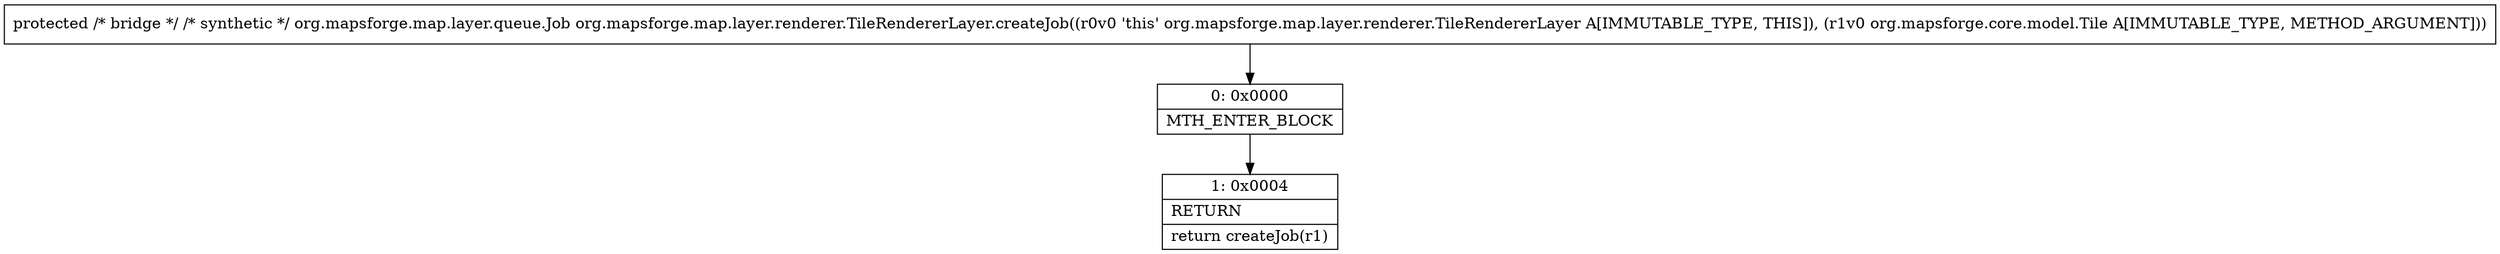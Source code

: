 digraph "CFG fororg.mapsforge.map.layer.renderer.TileRendererLayer.createJob(Lorg\/mapsforge\/core\/model\/Tile;)Lorg\/mapsforge\/map\/layer\/queue\/Job;" {
Node_0 [shape=record,label="{0\:\ 0x0000|MTH_ENTER_BLOCK\l}"];
Node_1 [shape=record,label="{1\:\ 0x0004|RETURN\l|return createJob(r1)\l}"];
MethodNode[shape=record,label="{protected \/* bridge *\/ \/* synthetic *\/ org.mapsforge.map.layer.queue.Job org.mapsforge.map.layer.renderer.TileRendererLayer.createJob((r0v0 'this' org.mapsforge.map.layer.renderer.TileRendererLayer A[IMMUTABLE_TYPE, THIS]), (r1v0 org.mapsforge.core.model.Tile A[IMMUTABLE_TYPE, METHOD_ARGUMENT])) }"];
MethodNode -> Node_0;
Node_0 -> Node_1;
}

